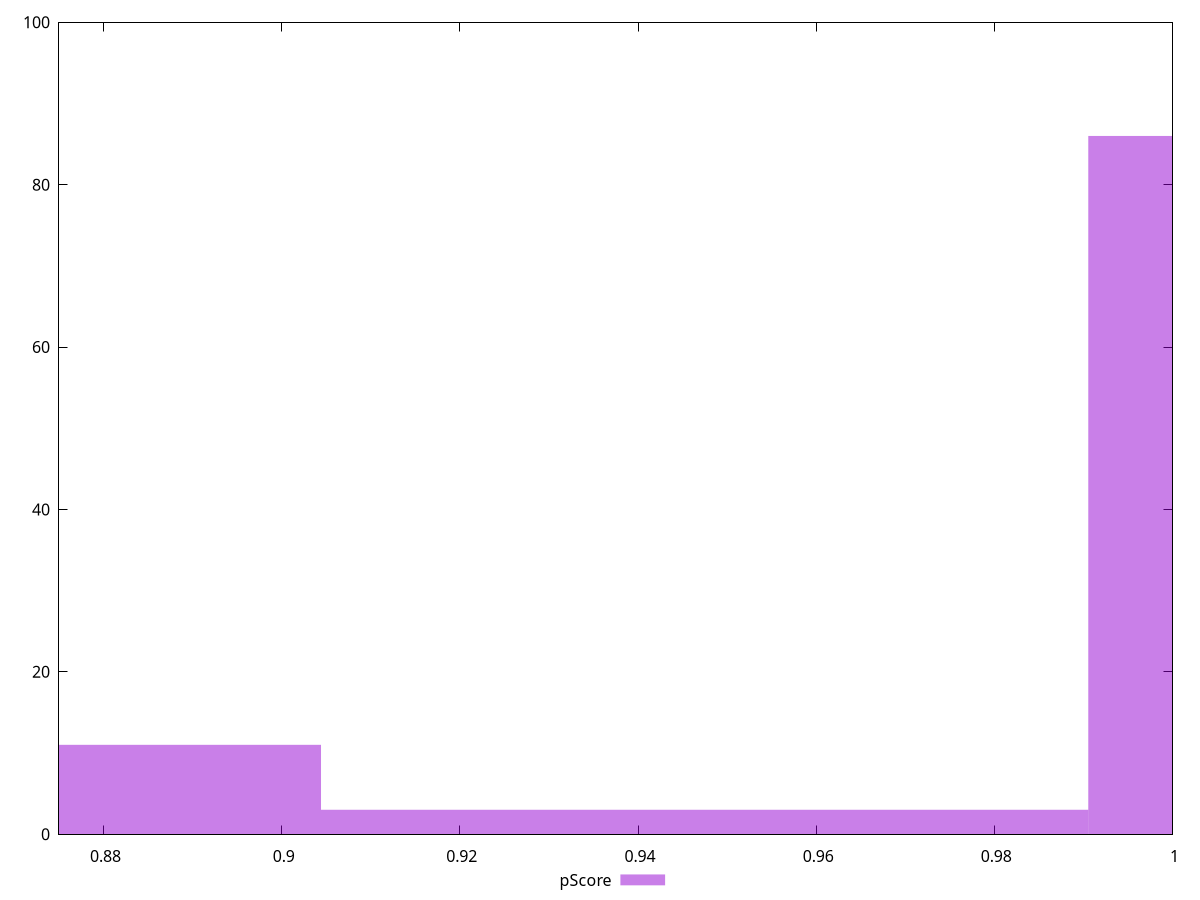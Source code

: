 reset

$pScore <<EOF
1.0336137522782451 86
0.8613447935652042 11
0.9474792729217246 3
EOF

set key outside below
set boxwidth 0.08613447935652042
set xrange [0.875:1]
set yrange [0:100]
set trange [0:100]
set style fill transparent solid 0.5 noborder
set terminal svg size 640, 490 enhanced background rgb 'white'
set output "report_00019_2021-02-10T18-14-37.922Z//unminified-javascript/samples/pages+cached/pScore/histogram.svg"

plot $pScore title "pScore" with boxes

reset
